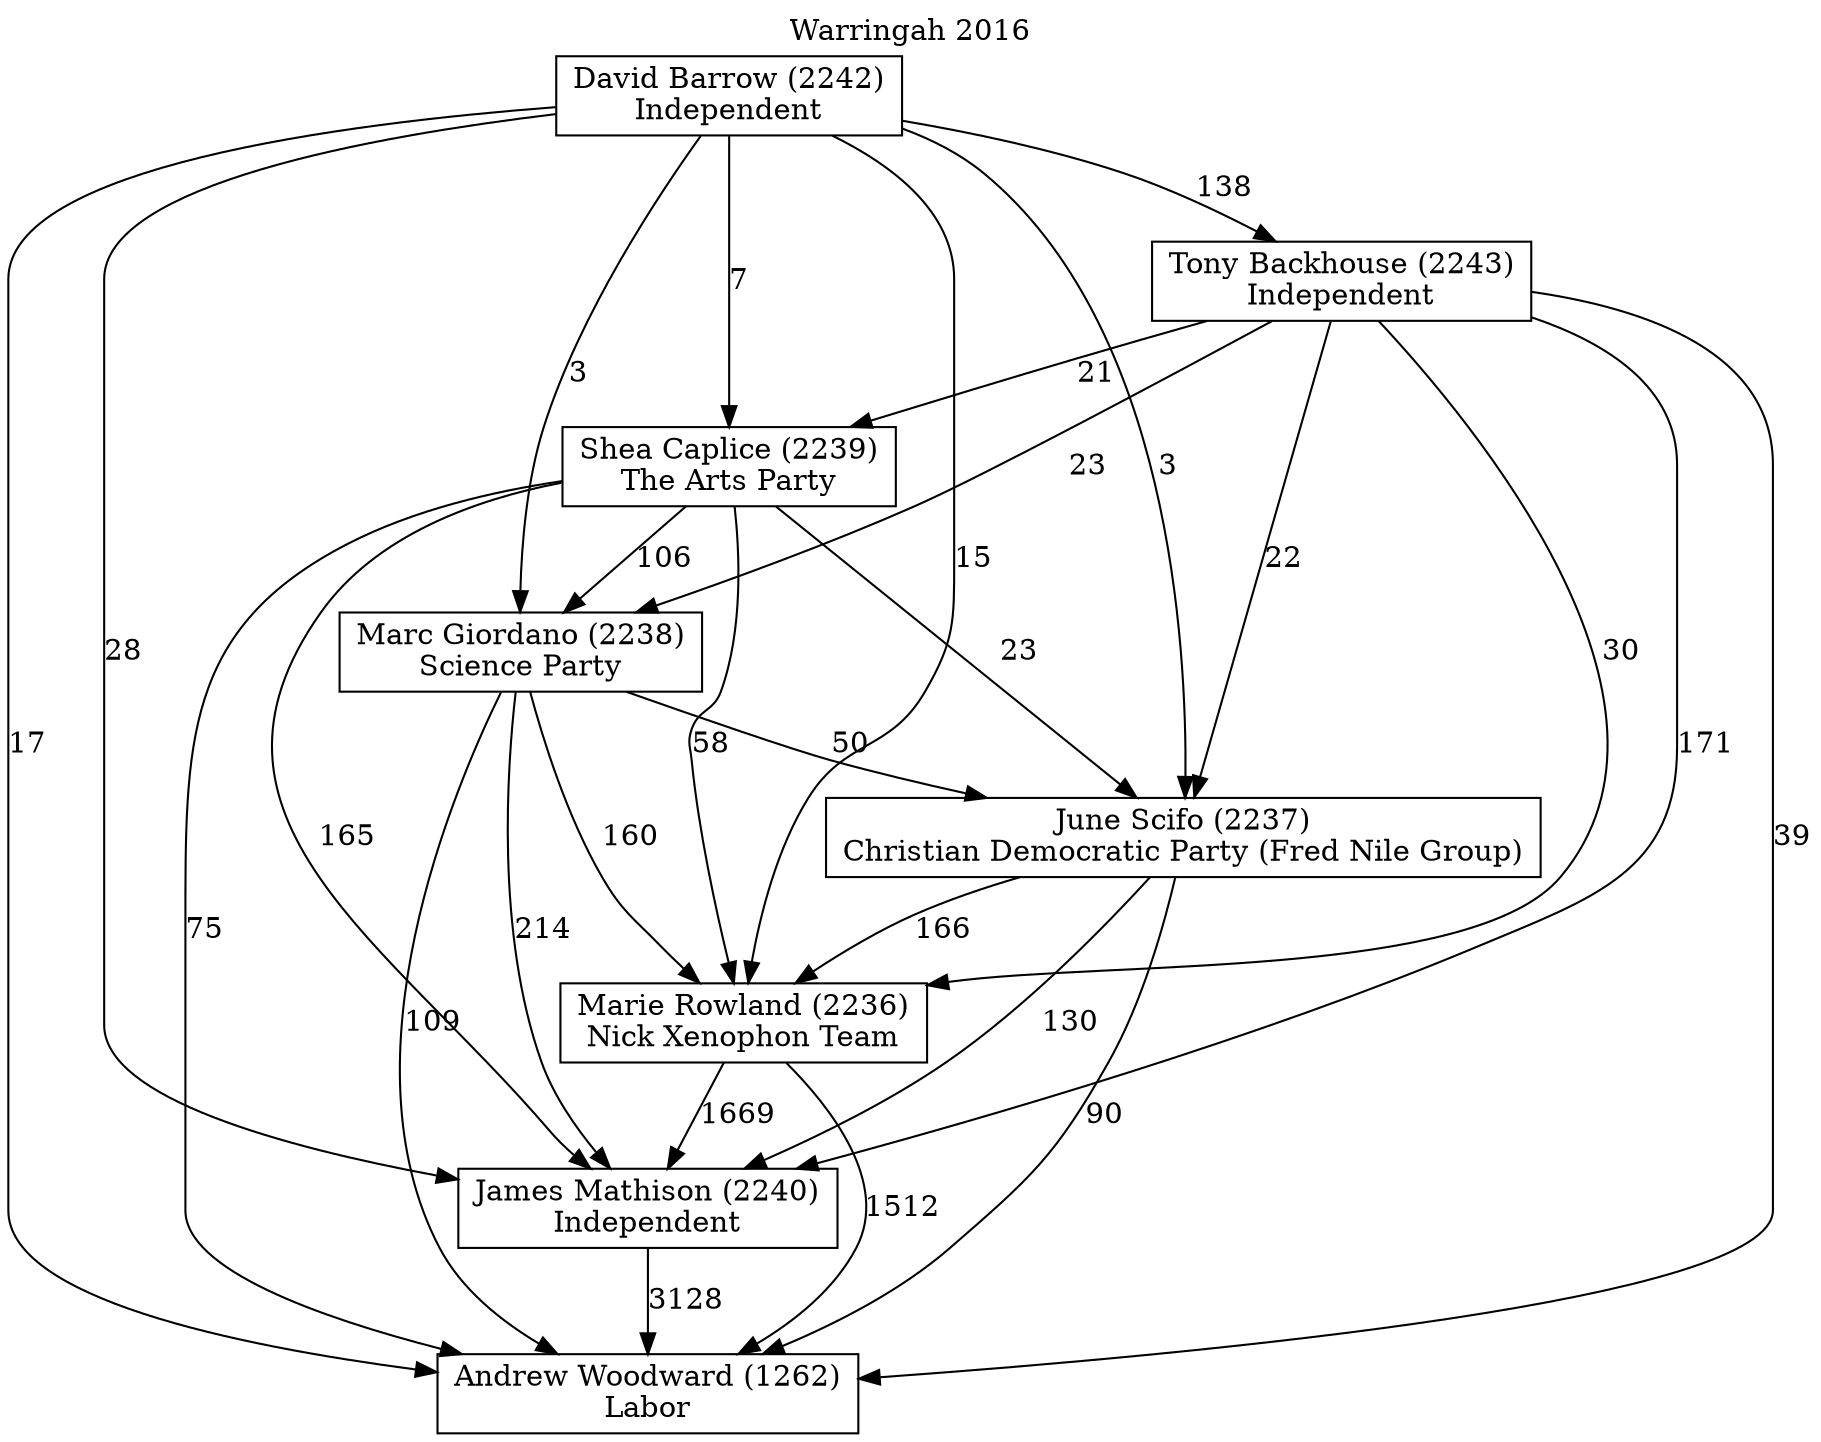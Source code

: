 // House preference flow
digraph "Andrew Woodward (1262)_Warringah_2016" {
	graph [label="Warringah 2016" labelloc=t mclimit=10]
	node [shape=box]
	"David Barrow (2242)" [label="David Barrow (2242)
Independent"]
	"James Mathison (2240)" [label="James Mathison (2240)
Independent"]
	"Marc Giordano (2238)" [label="Marc Giordano (2238)
Science Party"]
	"June Scifo (2237)" [label="June Scifo (2237)
Christian Democratic Party (Fred Nile Group)"]
	"Marie Rowland (2236)" [label="Marie Rowland (2236)
Nick Xenophon Team"]
	"Andrew Woodward (1262)" [label="Andrew Woodward (1262)
Labor"]
	"Tony Backhouse (2243)" [label="Tony Backhouse (2243)
Independent"]
	"Shea Caplice (2239)" [label="Shea Caplice (2239)
The Arts Party"]
	"David Barrow (2242)" -> "Shea Caplice (2239)" [label=7]
	"Marc Giordano (2238)" -> "June Scifo (2237)" [label=50]
	"Shea Caplice (2239)" -> "Marie Rowland (2236)" [label=58]
	"David Barrow (2242)" -> "James Mathison (2240)" [label=28]
	"Shea Caplice (2239)" -> "Marc Giordano (2238)" [label=106]
	"David Barrow (2242)" -> "June Scifo (2237)" [label=3]
	"Shea Caplice (2239)" -> "June Scifo (2237)" [label=23]
	"David Barrow (2242)" -> "Tony Backhouse (2243)" [label=138]
	"Tony Backhouse (2243)" -> "Marc Giordano (2238)" [label=23]
	"June Scifo (2237)" -> "Marie Rowland (2236)" [label=166]
	"James Mathison (2240)" -> "Andrew Woodward (1262)" [label=3128]
	"Marie Rowland (2236)" -> "Andrew Woodward (1262)" [label=1512]
	"Marie Rowland (2236)" -> "James Mathison (2240)" [label=1669]
	"Tony Backhouse (2243)" -> "James Mathison (2240)" [label=171]
	"June Scifo (2237)" -> "James Mathison (2240)" [label=130]
	"Marc Giordano (2238)" -> "Marie Rowland (2236)" [label=160]
	"June Scifo (2237)" -> "Andrew Woodward (1262)" [label=90]
	"Shea Caplice (2239)" -> "James Mathison (2240)" [label=165]
	"Tony Backhouse (2243)" -> "June Scifo (2237)" [label=22]
	"Marc Giordano (2238)" -> "Andrew Woodward (1262)" [label=109]
	"Tony Backhouse (2243)" -> "Marie Rowland (2236)" [label=30]
	"Tony Backhouse (2243)" -> "Andrew Woodward (1262)" [label=39]
	"David Barrow (2242)" -> "Andrew Woodward (1262)" [label=17]
	"Tony Backhouse (2243)" -> "Shea Caplice (2239)" [label=21]
	"David Barrow (2242)" -> "Marc Giordano (2238)" [label=3]
	"Shea Caplice (2239)" -> "Andrew Woodward (1262)" [label=75]
	"David Barrow (2242)" -> "Marie Rowland (2236)" [label=15]
	"Marc Giordano (2238)" -> "James Mathison (2240)" [label=214]
}
